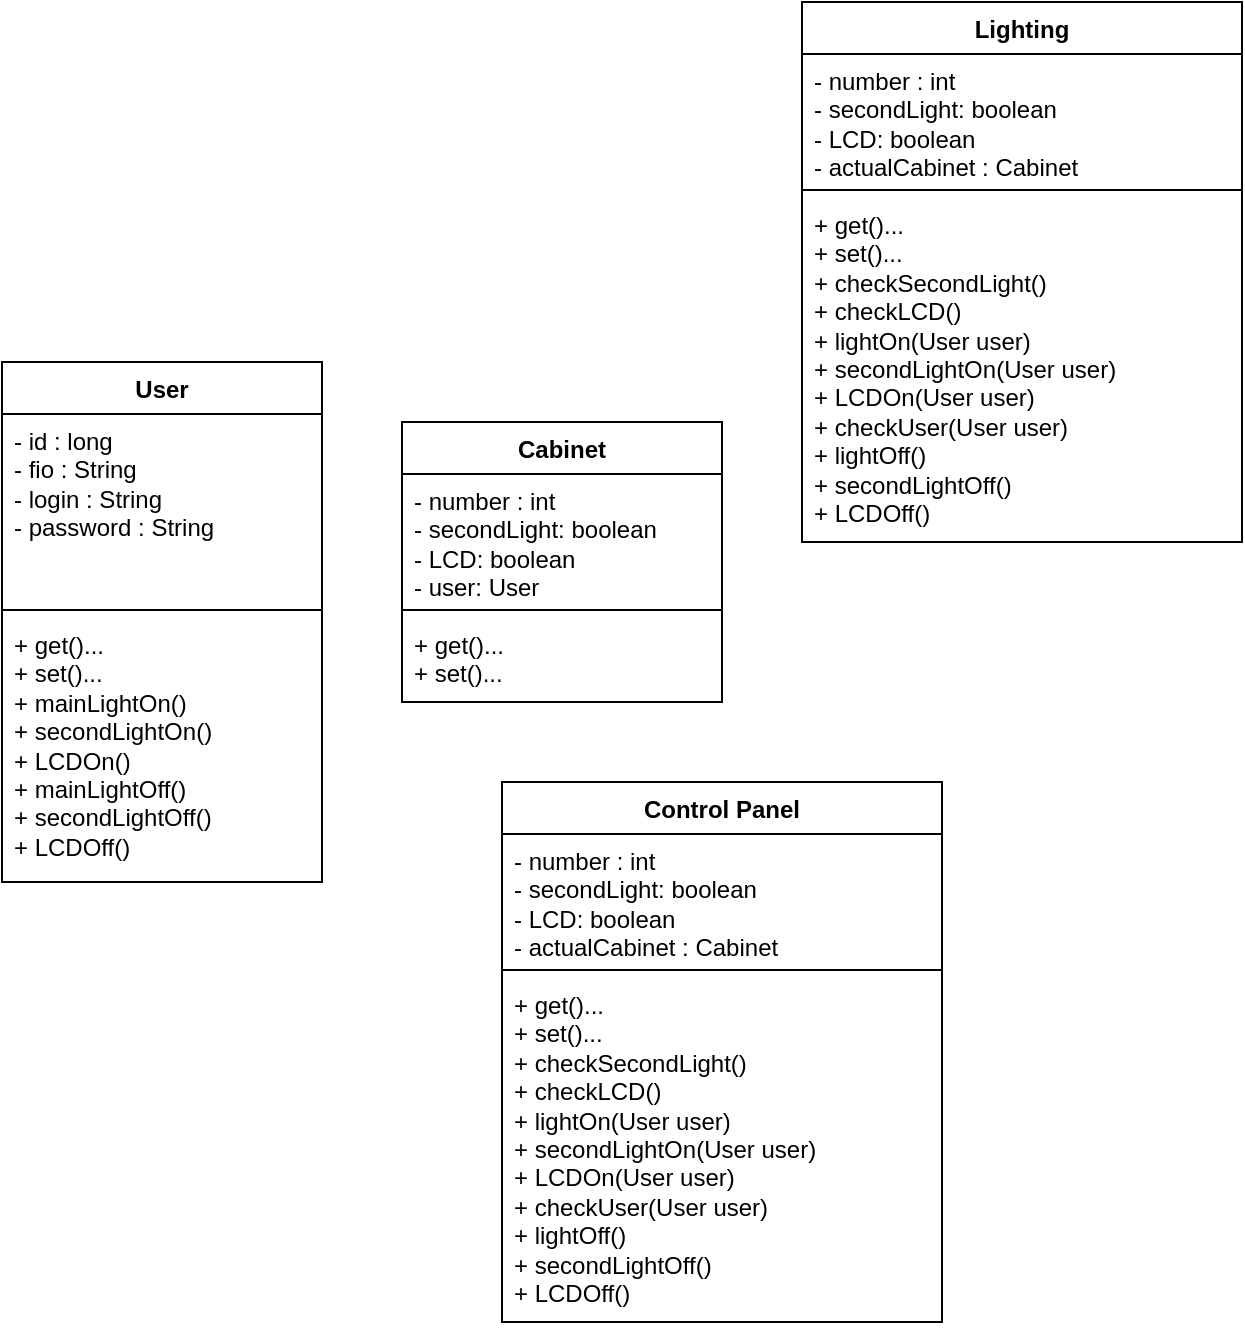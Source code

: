 <mxfile version="22.0.0" type="github">
  <diagram name="Страница — 1" id="YAE8KFhmtYzrj9OOCtWR">
    <mxGraphModel dx="1434" dy="758" grid="1" gridSize="10" guides="1" tooltips="1" connect="1" arrows="1" fold="1" page="1" pageScale="1" pageWidth="827" pageHeight="1169" math="0" shadow="0">
      <root>
        <mxCell id="0" />
        <mxCell id="1" parent="0" />
        <mxCell id="EDfVO8I8NlYFFupHzrWh-4" value="User" style="swimlane;fontStyle=1;align=center;verticalAlign=top;childLayout=stackLayout;horizontal=1;startSize=26;horizontalStack=0;resizeParent=1;resizeParentMax=0;resizeLast=0;collapsible=1;marginBottom=0;whiteSpace=wrap;html=1;" parent="1" vertex="1">
          <mxGeometry x="120" y="260" width="160" height="260" as="geometry" />
        </mxCell>
        <mxCell id="EDfVO8I8NlYFFupHzrWh-5" value="- id : long&lt;br&gt;- fio : String&lt;br&gt;- login : String&lt;br&gt;- password : String" style="text;strokeColor=none;fillColor=none;align=left;verticalAlign=top;spacingLeft=4;spacingRight=4;overflow=hidden;rotatable=0;points=[[0,0.5],[1,0.5]];portConstraint=eastwest;whiteSpace=wrap;html=1;" parent="EDfVO8I8NlYFFupHzrWh-4" vertex="1">
          <mxGeometry y="26" width="160" height="94" as="geometry" />
        </mxCell>
        <mxCell id="EDfVO8I8NlYFFupHzrWh-6" value="" style="line;strokeWidth=1;fillColor=none;align=left;verticalAlign=middle;spacingTop=-1;spacingLeft=3;spacingRight=3;rotatable=0;labelPosition=right;points=[];portConstraint=eastwest;strokeColor=inherit;" parent="EDfVO8I8NlYFFupHzrWh-4" vertex="1">
          <mxGeometry y="120" width="160" height="8" as="geometry" />
        </mxCell>
        <mxCell id="EDfVO8I8NlYFFupHzrWh-7" value="+ get()...&lt;br&gt;+ set()...&lt;br&gt;+ mainLightOn()&lt;br&gt;+ secondLightOn()&lt;br&gt;+ LCDOn()&lt;br&gt;+ mainLightOff()&lt;br style=&quot;border-color: var(--border-color);&quot;&gt;+ secondLightOff()&lt;br style=&quot;border-color: var(--border-color);&quot;&gt;+ LCDOff()" style="text;strokeColor=none;fillColor=none;align=left;verticalAlign=top;spacingLeft=4;spacingRight=4;overflow=hidden;rotatable=0;points=[[0,0.5],[1,0.5]];portConstraint=eastwest;whiteSpace=wrap;html=1;" parent="EDfVO8I8NlYFFupHzrWh-4" vertex="1">
          <mxGeometry y="128" width="160" height="132" as="geometry" />
        </mxCell>
        <mxCell id="54i3nXc3O0ut_OkFnJge-1" value="Cabinet" style="swimlane;fontStyle=1;align=center;verticalAlign=top;childLayout=stackLayout;horizontal=1;startSize=26;horizontalStack=0;resizeParent=1;resizeParentMax=0;resizeLast=0;collapsible=1;marginBottom=0;whiteSpace=wrap;html=1;" vertex="1" parent="1">
          <mxGeometry x="320" y="290" width="160" height="140" as="geometry" />
        </mxCell>
        <mxCell id="54i3nXc3O0ut_OkFnJge-2" value="- number : int&lt;br&gt;- secondLight: boolean&lt;br&gt;- LCD: boolean&lt;br&gt;- user: User" style="text;strokeColor=none;fillColor=none;align=left;verticalAlign=top;spacingLeft=4;spacingRight=4;overflow=hidden;rotatable=0;points=[[0,0.5],[1,0.5]];portConstraint=eastwest;whiteSpace=wrap;html=1;" vertex="1" parent="54i3nXc3O0ut_OkFnJge-1">
          <mxGeometry y="26" width="160" height="64" as="geometry" />
        </mxCell>
        <mxCell id="54i3nXc3O0ut_OkFnJge-3" value="" style="line;strokeWidth=1;fillColor=none;align=left;verticalAlign=middle;spacingTop=-1;spacingLeft=3;spacingRight=3;rotatable=0;labelPosition=right;points=[];portConstraint=eastwest;strokeColor=inherit;" vertex="1" parent="54i3nXc3O0ut_OkFnJge-1">
          <mxGeometry y="90" width="160" height="8" as="geometry" />
        </mxCell>
        <mxCell id="54i3nXc3O0ut_OkFnJge-4" value="+ get()...&lt;br&gt;+ set()...&lt;br&gt;" style="text;strokeColor=none;fillColor=none;align=left;verticalAlign=top;spacingLeft=4;spacingRight=4;overflow=hidden;rotatable=0;points=[[0,0.5],[1,0.5]];portConstraint=eastwest;whiteSpace=wrap;html=1;" vertex="1" parent="54i3nXc3O0ut_OkFnJge-1">
          <mxGeometry y="98" width="160" height="42" as="geometry" />
        </mxCell>
        <mxCell id="54i3nXc3O0ut_OkFnJge-5" value="Control Panel" style="swimlane;fontStyle=1;align=center;verticalAlign=top;childLayout=stackLayout;horizontal=1;startSize=26;horizontalStack=0;resizeParent=1;resizeParentMax=0;resizeLast=0;collapsible=1;marginBottom=0;whiteSpace=wrap;html=1;" vertex="1" parent="1">
          <mxGeometry x="370" y="470" width="220" height="270" as="geometry" />
        </mxCell>
        <mxCell id="54i3nXc3O0ut_OkFnJge-6" value="- number : int&lt;br&gt;- secondLight: boolean&lt;br&gt;- LCD: boolean&lt;br&gt;- actualCabinet : Cabinet" style="text;strokeColor=none;fillColor=none;align=left;verticalAlign=top;spacingLeft=4;spacingRight=4;overflow=hidden;rotatable=0;points=[[0,0.5],[1,0.5]];portConstraint=eastwest;whiteSpace=wrap;html=1;" vertex="1" parent="54i3nXc3O0ut_OkFnJge-5">
          <mxGeometry y="26" width="220" height="64" as="geometry" />
        </mxCell>
        <mxCell id="54i3nXc3O0ut_OkFnJge-7" value="" style="line;strokeWidth=1;fillColor=none;align=left;verticalAlign=middle;spacingTop=-1;spacingLeft=3;spacingRight=3;rotatable=0;labelPosition=right;points=[];portConstraint=eastwest;strokeColor=inherit;" vertex="1" parent="54i3nXc3O0ut_OkFnJge-5">
          <mxGeometry y="90" width="220" height="8" as="geometry" />
        </mxCell>
        <mxCell id="54i3nXc3O0ut_OkFnJge-8" value="+ get()...&lt;br&gt;+ set()...&lt;br&gt;+ checkSecondLight()&lt;br&gt;+ checkLCD()&lt;br&gt;+ lightOn(User user)&lt;br&gt;+ secondLightOn(User user)&lt;br&gt;+ LCDOn(User user)&lt;br&gt;+ checkUser(User user)&lt;br&gt;+ lightOff()&lt;br&gt;+ secondLightOff()&lt;br&gt;+ LCDOff()" style="text;strokeColor=none;fillColor=none;align=left;verticalAlign=top;spacingLeft=4;spacingRight=4;overflow=hidden;rotatable=0;points=[[0,0.5],[1,0.5]];portConstraint=eastwest;whiteSpace=wrap;html=1;" vertex="1" parent="54i3nXc3O0ut_OkFnJge-5">
          <mxGeometry y="98" width="220" height="172" as="geometry" />
        </mxCell>
        <mxCell id="54i3nXc3O0ut_OkFnJge-9" value="Lighting" style="swimlane;fontStyle=1;align=center;verticalAlign=top;childLayout=stackLayout;horizontal=1;startSize=26;horizontalStack=0;resizeParent=1;resizeParentMax=0;resizeLast=0;collapsible=1;marginBottom=0;whiteSpace=wrap;html=1;" vertex="1" parent="1">
          <mxGeometry x="520" y="80" width="220" height="270" as="geometry" />
        </mxCell>
        <mxCell id="54i3nXc3O0ut_OkFnJge-10" value="- number : int&lt;br&gt;- secondLight: boolean&lt;br&gt;- LCD: boolean&lt;br&gt;- actualCabinet : Cabinet" style="text;strokeColor=none;fillColor=none;align=left;verticalAlign=top;spacingLeft=4;spacingRight=4;overflow=hidden;rotatable=0;points=[[0,0.5],[1,0.5]];portConstraint=eastwest;whiteSpace=wrap;html=1;" vertex="1" parent="54i3nXc3O0ut_OkFnJge-9">
          <mxGeometry y="26" width="220" height="64" as="geometry" />
        </mxCell>
        <mxCell id="54i3nXc3O0ut_OkFnJge-11" value="" style="line;strokeWidth=1;fillColor=none;align=left;verticalAlign=middle;spacingTop=-1;spacingLeft=3;spacingRight=3;rotatable=0;labelPosition=right;points=[];portConstraint=eastwest;strokeColor=inherit;" vertex="1" parent="54i3nXc3O0ut_OkFnJge-9">
          <mxGeometry y="90" width="220" height="8" as="geometry" />
        </mxCell>
        <mxCell id="54i3nXc3O0ut_OkFnJge-12" value="+ get()...&lt;br&gt;+ set()...&lt;br&gt;+ checkSecondLight()&lt;br&gt;+ checkLCD()&lt;br&gt;+ lightOn(User user)&lt;br&gt;+ secondLightOn(User user)&lt;br&gt;+ LCDOn(User user)&lt;br&gt;+ checkUser(User user)&lt;br&gt;+ lightOff()&lt;br&gt;+ secondLightOff()&lt;br&gt;+ LCDOff()" style="text;strokeColor=none;fillColor=none;align=left;verticalAlign=top;spacingLeft=4;spacingRight=4;overflow=hidden;rotatable=0;points=[[0,0.5],[1,0.5]];portConstraint=eastwest;whiteSpace=wrap;html=1;" vertex="1" parent="54i3nXc3O0ut_OkFnJge-9">
          <mxGeometry y="98" width="220" height="172" as="geometry" />
        </mxCell>
      </root>
    </mxGraphModel>
  </diagram>
</mxfile>
